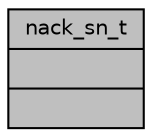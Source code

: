 digraph "nack_sn_t"
{
 // LATEX_PDF_SIZE
  edge [fontname="Helvetica",fontsize="10",labelfontname="Helvetica",labelfontsize="10"];
  node [fontname="Helvetica",fontsize="10",shape=record];
  Node1 [label="{nack_sn_t\n||}",height=0.2,width=0.4,color="black", fillcolor="grey75", style="filled", fontcolor="black",tooltip="Structure containing Status PDU information element."];
}
